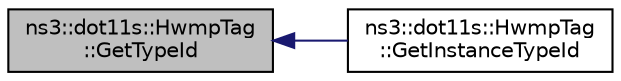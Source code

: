 digraph "ns3::dot11s::HwmpTag::GetTypeId"
{
  edge [fontname="Helvetica",fontsize="10",labelfontname="Helvetica",labelfontsize="10"];
  node [fontname="Helvetica",fontsize="10",shape=record];
  rankdir="LR";
  Node1 [label="ns3::dot11s::HwmpTag\l::GetTypeId",height=0.2,width=0.4,color="black", fillcolor="grey75", style="filled", fontcolor="black"];
  Node1 -> Node2 [dir="back",color="midnightblue",fontsize="10",style="solid"];
  Node2 [label="ns3::dot11s::HwmpTag\l::GetInstanceTypeId",height=0.2,width=0.4,color="black", fillcolor="white", style="filled",URL="$da/d53/classns3_1_1dot11s_1_1HwmpTag.html#acbfdf6e40b63b1499ef98ff6c5dae83b"];
}
